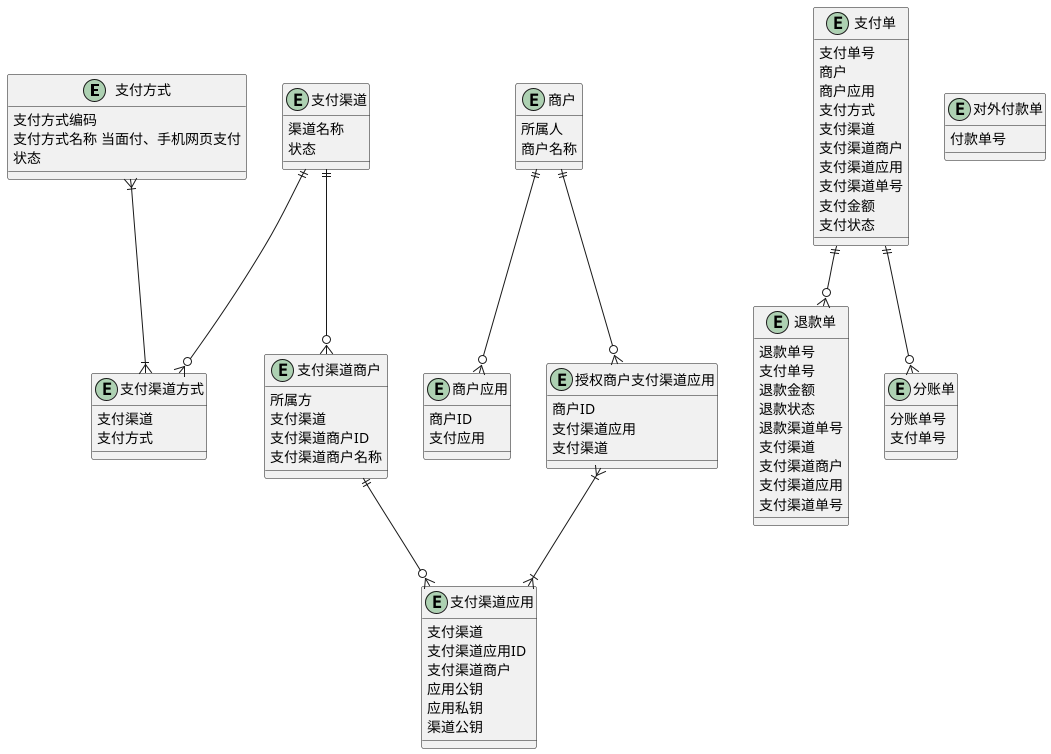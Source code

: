 @startuml
'https://plantuml.com/class-diagram


entity 支付方式{
    支付方式编码
    支付方式名称 当面付、手机网页支付
    状态
}

entity 支付渠道{
     渠道名称
     状态
}
entity 支付渠道方式{
    支付渠道
    支付方式
}

entity 支付渠道商户{
    所属方
    支付渠道
    支付渠道商户ID
    支付渠道商户名称
}

entity 支付渠道应用{
    支付渠道
    支付渠道应用ID
    支付渠道商户
    应用公钥
    应用私钥
    渠道公钥
}

entity 商户{
    所属人
    商户名称
}

entity 商户应用{
    商户ID
    支付应用
}

entity 支付单{
    支付单号
    商户
    商户应用
    支付方式
    支付渠道
    支付渠道商户
    支付渠道应用
    支付渠道单号
    支付金额
    支付状态
}
entity 退款单{
    退款单号
    支付单号
    退款金额
    退款状态
    退款渠道单号
    支付渠道
    支付渠道商户
    支付渠道应用
    支付渠道单号
}

entity 分账单{
    分账单号
    支付单号

}
entity 对外付款单{
    付款单号
}

entity 授权商户支付渠道应用{
    商户ID
    支付渠道应用
    支付渠道
}


商户 ||--o{ 授权商户支付渠道应用
授权商户支付渠道应用 }|--|{ 支付渠道应用

商户 ||--o{ 商户应用

支付渠道 ||--o{ 支付渠道商户


支付渠道 ||--o{ 支付渠道方式

支付方式 }|--|{ 支付渠道方式

支付渠道商户 ||--o{ 支付渠道应用


支付单 ||--o{ 退款单
支付单 ||--o{ 分账单




@enduml
